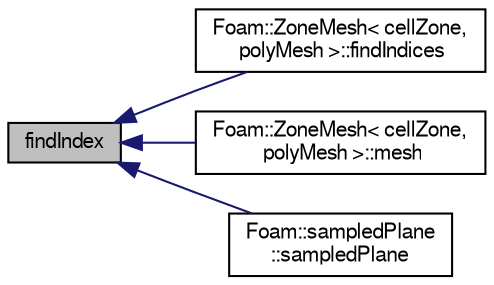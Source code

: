 digraph "findIndex"
{
  bgcolor="transparent";
  edge [fontname="FreeSans",fontsize="10",labelfontname="FreeSans",labelfontsize="10"];
  node [fontname="FreeSans",fontsize="10",shape=record];
  rankdir="LR";
  Node92 [label="findIndex",height=0.2,width=0.4,color="black", fillcolor="grey75", style="filled", fontcolor="black"];
  Node92 -> Node93 [dir="back",color="midnightblue",fontsize="10",style="solid",fontname="FreeSans"];
  Node93 [label="Foam::ZoneMesh\< cellZone,\l polyMesh \>::findIndices",height=0.2,width=0.4,color="black",URL="$a27522.html#a7a46d489425be65e2f61533ee7a77b87",tooltip="Return zone indices for all matches. "];
  Node92 -> Node94 [dir="back",color="midnightblue",fontsize="10",style="solid",fontname="FreeSans"];
  Node94 [label="Foam::ZoneMesh\< cellZone,\l polyMesh \>::mesh",height=0.2,width=0.4,color="black",URL="$a27522.html#ac41d1bc48208a47ffceb25d417eea442",tooltip="Return the mesh reference. "];
  Node92 -> Node95 [dir="back",color="midnightblue",fontsize="10",style="solid",fontname="FreeSans"];
  Node95 [label="Foam::sampledPlane\l::sampledPlane",height=0.2,width=0.4,color="black",URL="$a29374.html#afc229ec50f245665a316d0d1b7550e68",tooltip="Construct from components. "];
}
